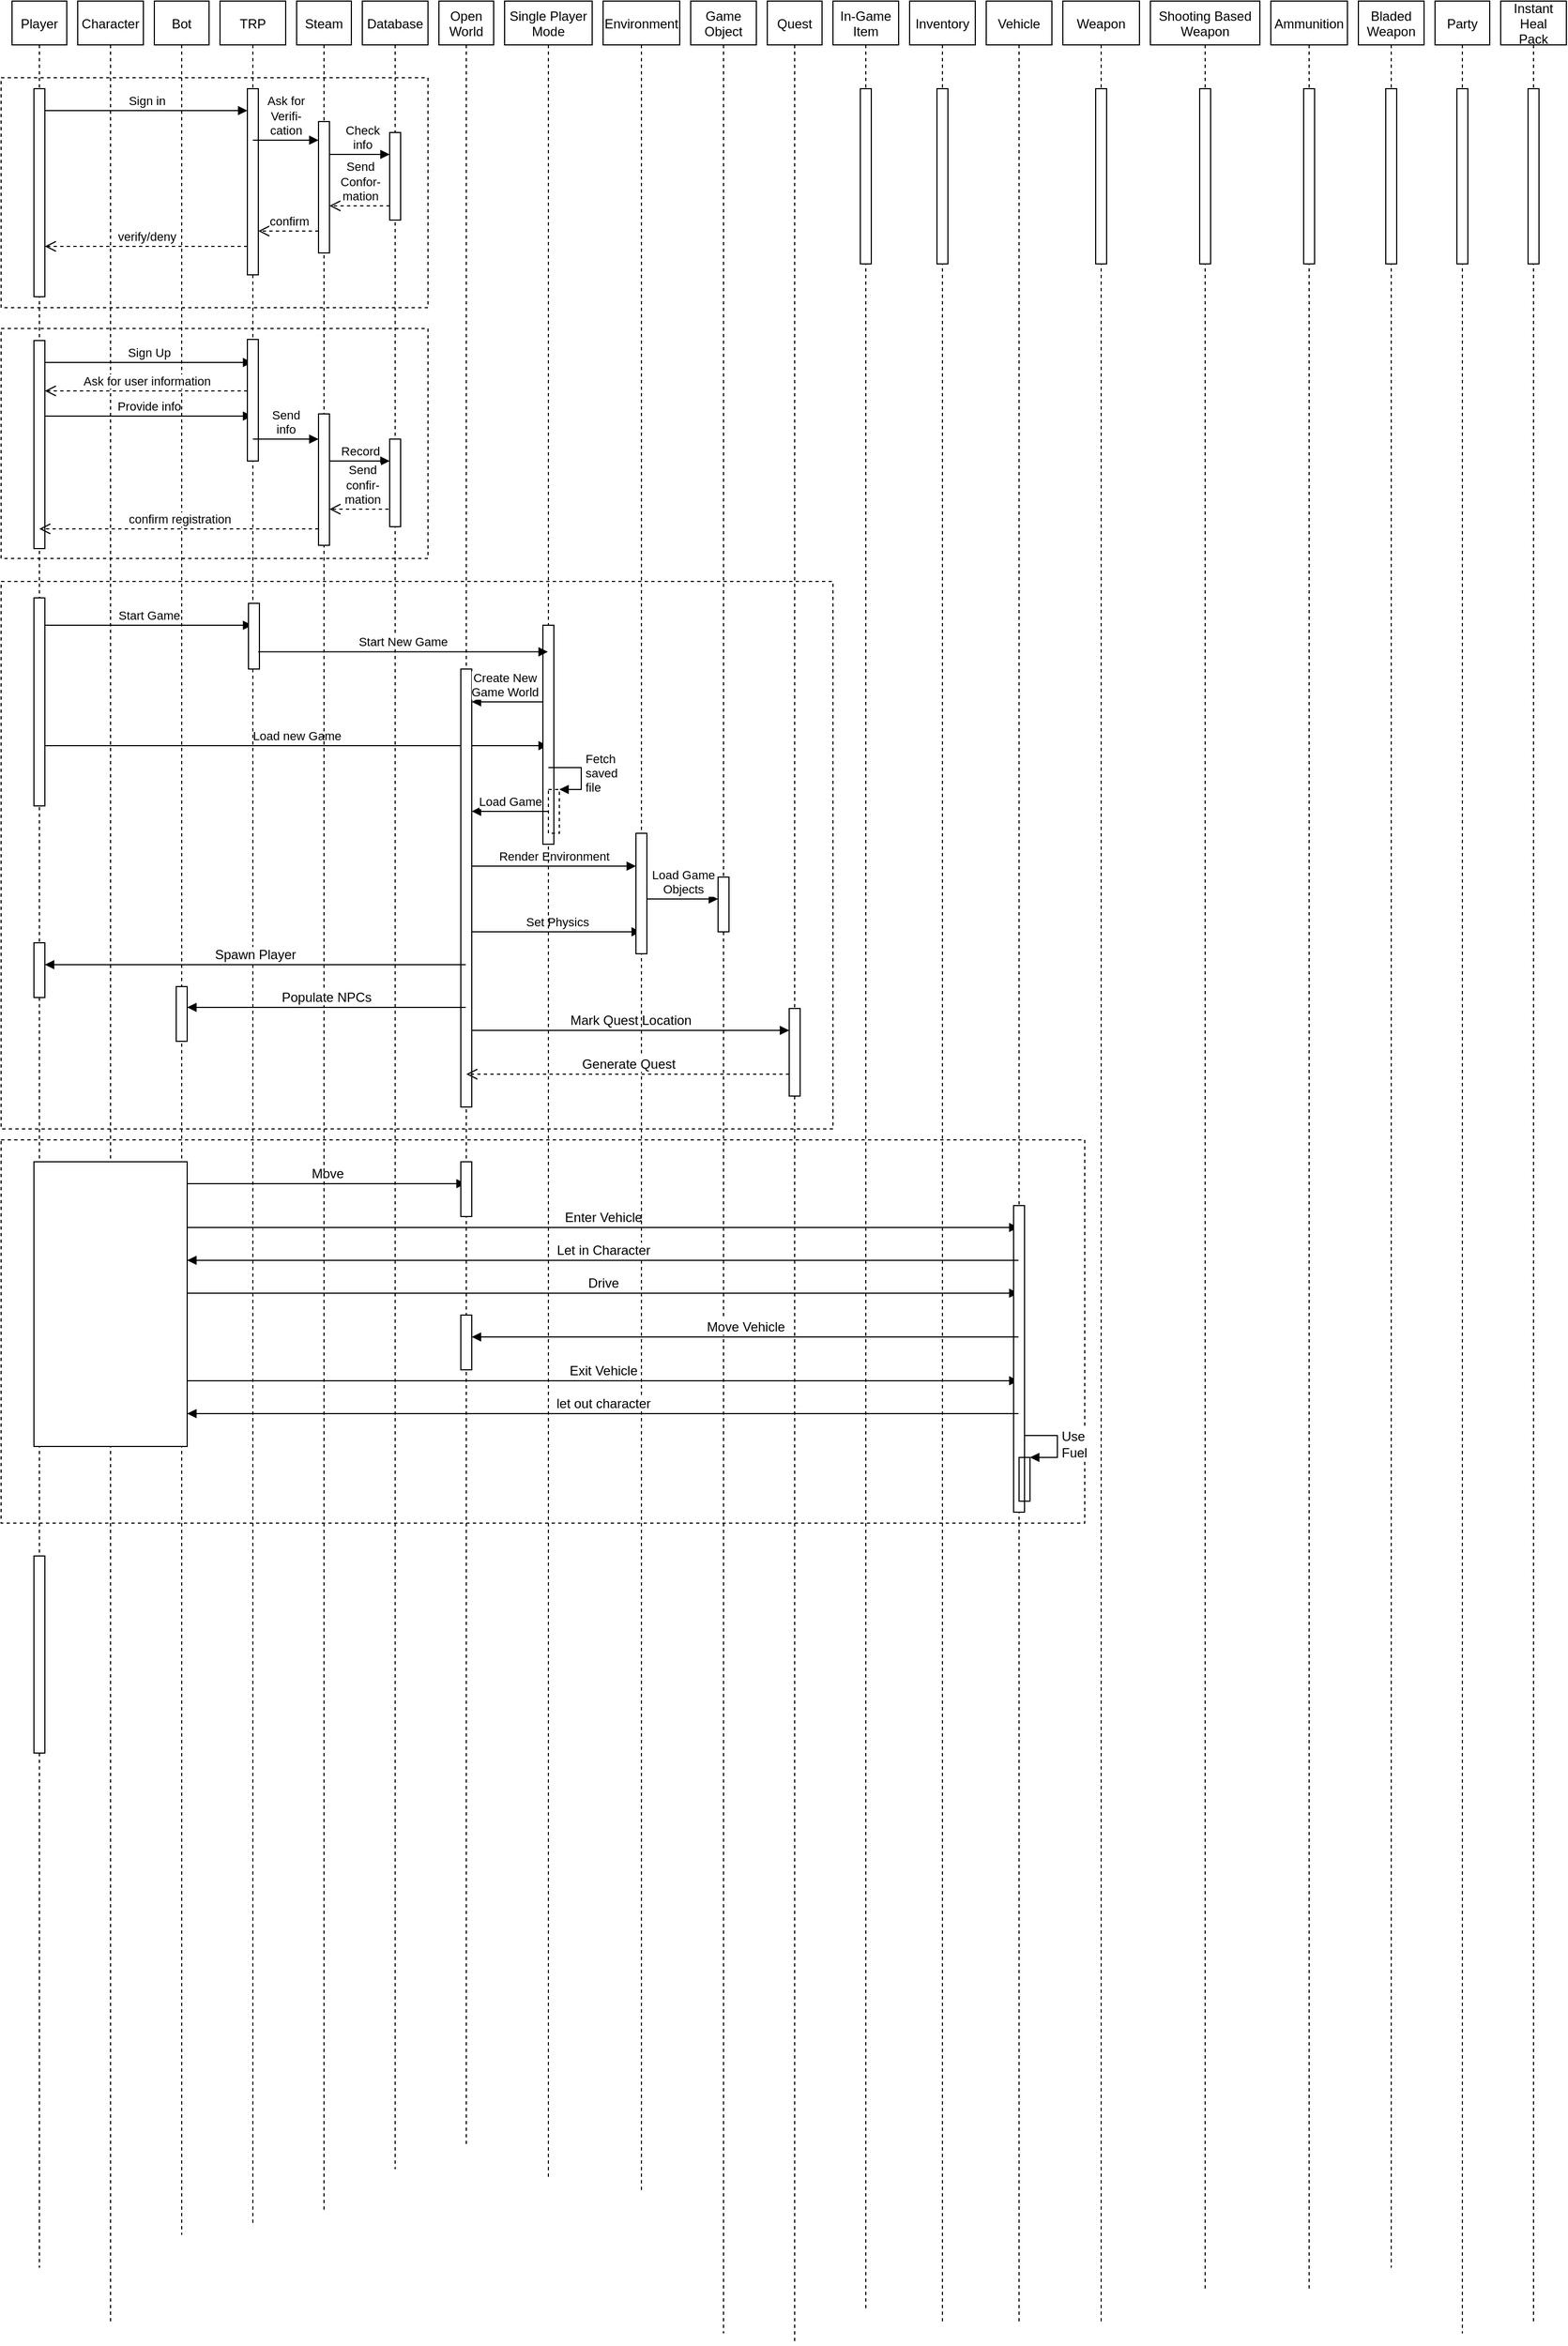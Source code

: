 <mxfile version="17.0.0" type="github">
  <diagram id="kgpKYQtTHZ0yAKxKKP6v" name="Page-1">
    <mxGraphModel dx="683" dy="747" grid="1" gridSize="10" guides="0" tooltips="1" connect="0" arrows="0" fold="1" page="1" pageScale="1" pageWidth="850" pageHeight="1100" math="0" shadow="0">
      <root>
        <mxCell id="0" />
        <mxCell id="1" parent="0" />
        <mxCell id="_rLH7s73-tPlKPjFJsqt-109" value="" style="rounded=0;whiteSpace=wrap;html=1;dashed=1;fontSize=12;fillColor=none;" vertex="1" parent="1">
          <mxGeometry x="110" y="1120" width="990" height="350" as="geometry" />
        </mxCell>
        <mxCell id="_rLH7s73-tPlKPjFJsqt-96" value="" style="rounded=0;whiteSpace=wrap;html=1;dashed=1;fontSize=12;fillColor=none;" vertex="1" parent="1">
          <mxGeometry x="110" y="610" width="760" height="500" as="geometry" />
        </mxCell>
        <mxCell id="_rLH7s73-tPlKPjFJsqt-76" value="" style="rounded=0;whiteSpace=wrap;html=1;fillColor=none;dashed=1;" vertex="1" parent="1">
          <mxGeometry x="110" y="379" width="390" height="210" as="geometry" />
        </mxCell>
        <mxCell id="_rLH7s73-tPlKPjFJsqt-64" value="" style="rounded=0;whiteSpace=wrap;html=1;fillColor=none;dashed=1;" vertex="1" parent="1">
          <mxGeometry x="110" y="150" width="390" height="210" as="geometry" />
        </mxCell>
        <mxCell id="3nuBFxr9cyL0pnOWT2aG-1" value="Player" style="shape=umlLifeline;perimeter=lifelinePerimeter;container=1;collapsible=0;recursiveResize=0;rounded=0;shadow=0;strokeWidth=1;" parent="1" vertex="1">
          <mxGeometry x="120" y="80" width="50" height="2070" as="geometry" />
        </mxCell>
        <mxCell id="3nuBFxr9cyL0pnOWT2aG-2" value="" style="points=[];perimeter=orthogonalPerimeter;rounded=0;shadow=0;strokeWidth=1;" parent="3nuBFxr9cyL0pnOWT2aG-1" vertex="1">
          <mxGeometry x="20" y="80" width="10" height="190" as="geometry" />
        </mxCell>
        <mxCell id="_rLH7s73-tPlKPjFJsqt-55" value="Sign in" style="html=1;verticalAlign=bottom;endArrow=block;rounded=0;" edge="1" parent="3nuBFxr9cyL0pnOWT2aG-1" target="_rLH7s73-tPlKPjFJsqt-50">
          <mxGeometry width="80" relative="1" as="geometry">
            <mxPoint x="30" y="100" as="sourcePoint" />
            <mxPoint x="110" y="100" as="targetPoint" />
          </mxGeometry>
        </mxCell>
        <mxCell id="_rLH7s73-tPlKPjFJsqt-65" value="" style="points=[];perimeter=orthogonalPerimeter;rounded=0;shadow=0;strokeWidth=1;" vertex="1" parent="3nuBFxr9cyL0pnOWT2aG-1">
          <mxGeometry x="20" y="310" width="10" height="190" as="geometry" />
        </mxCell>
        <mxCell id="_rLH7s73-tPlKPjFJsqt-67" value="Sign Up" style="html=1;verticalAlign=bottom;endArrow=block;rounded=0;" edge="1" parent="3nuBFxr9cyL0pnOWT2aG-1" target="_rLH7s73-tPlKPjFJsqt-3">
          <mxGeometry width="80" relative="1" as="geometry">
            <mxPoint x="30" y="330" as="sourcePoint" />
            <mxPoint x="220" y="330" as="targetPoint" />
          </mxGeometry>
        </mxCell>
        <mxCell id="_rLH7s73-tPlKPjFJsqt-69" value="Provide info" style="html=1;verticalAlign=bottom;endArrow=block;rounded=0;" edge="1" parent="3nuBFxr9cyL0pnOWT2aG-1">
          <mxGeometry width="80" relative="1" as="geometry">
            <mxPoint x="30" y="379" as="sourcePoint" />
            <mxPoint x="219.5" y="379" as="targetPoint" />
          </mxGeometry>
        </mxCell>
        <mxCell id="_rLH7s73-tPlKPjFJsqt-77" value="" style="points=[];perimeter=orthogonalPerimeter;rounded=0;shadow=0;strokeWidth=1;" vertex="1" parent="3nuBFxr9cyL0pnOWT2aG-1">
          <mxGeometry x="20" y="545" width="10" height="190" as="geometry" />
        </mxCell>
        <mxCell id="_rLH7s73-tPlKPjFJsqt-79" value="Start Game" style="html=1;verticalAlign=bottom;endArrow=block;rounded=0;" edge="1" parent="3nuBFxr9cyL0pnOWT2aG-1" target="_rLH7s73-tPlKPjFJsqt-3">
          <mxGeometry width="80" relative="1" as="geometry">
            <mxPoint x="30" y="570" as="sourcePoint" />
            <mxPoint x="110" y="570" as="targetPoint" />
          </mxGeometry>
        </mxCell>
        <mxCell id="_rLH7s73-tPlKPjFJsqt-82" value="Load new Game" style="html=1;verticalAlign=bottom;endArrow=block;rounded=0;" edge="1" parent="3nuBFxr9cyL0pnOWT2aG-1" target="_rLH7s73-tPlKPjFJsqt-11">
          <mxGeometry width="80" relative="1" as="geometry">
            <mxPoint x="30" y="680" as="sourcePoint" />
            <mxPoint x="110" y="680" as="targetPoint" />
          </mxGeometry>
        </mxCell>
        <mxCell id="_rLH7s73-tPlKPjFJsqt-110" value="" style="points=[];perimeter=orthogonalPerimeter;rounded=0;shadow=0;strokeWidth=1;" vertex="1" parent="3nuBFxr9cyL0pnOWT2aG-1">
          <mxGeometry x="20" y="1420" width="10" height="180" as="geometry" />
        </mxCell>
        <mxCell id="3nuBFxr9cyL0pnOWT2aG-5" value="Character" style="shape=umlLifeline;perimeter=lifelinePerimeter;container=1;collapsible=0;recursiveResize=0;rounded=0;shadow=0;strokeWidth=1;" parent="1" vertex="1">
          <mxGeometry x="180" y="80" width="60" height="2120" as="geometry" />
        </mxCell>
        <mxCell id="_rLH7s73-tPlKPjFJsqt-1" value="Bot" style="shape=umlLifeline;perimeter=lifelinePerimeter;container=1;collapsible=0;recursiveResize=0;rounded=0;shadow=0;strokeWidth=1;" vertex="1" parent="1">
          <mxGeometry x="250" y="80" width="50" height="2040" as="geometry" />
        </mxCell>
        <mxCell id="_rLH7s73-tPlKPjFJsqt-91" value="" style="points=[];perimeter=orthogonalPerimeter;rounded=0;shadow=0;strokeWidth=1;" vertex="1" parent="_rLH7s73-tPlKPjFJsqt-1">
          <mxGeometry x="20" y="900" width="10" height="50" as="geometry" />
        </mxCell>
        <mxCell id="_rLH7s73-tPlKPjFJsqt-99" value="Move" style="html=1;verticalAlign=bottom;endArrow=block;rounded=0;labelBackgroundColor=#FFFFFF;fontSize=12;" edge="1" parent="_rLH7s73-tPlKPjFJsqt-1" target="_rLH7s73-tPlKPjFJsqt-9">
          <mxGeometry width="80" relative="1" as="geometry">
            <mxPoint x="30" y="1080" as="sourcePoint" />
            <mxPoint x="110" y="1080" as="targetPoint" />
          </mxGeometry>
        </mxCell>
        <mxCell id="_rLH7s73-tPlKPjFJsqt-100" value="Enter Vehicle" style="html=1;verticalAlign=bottom;endArrow=block;rounded=0;labelBackgroundColor=#FFFFFF;fontSize=12;" edge="1" parent="_rLH7s73-tPlKPjFJsqt-1" target="_rLH7s73-tPlKPjFJsqt-25">
          <mxGeometry width="80" relative="1" as="geometry">
            <mxPoint x="30" y="1120" as="sourcePoint" />
            <mxPoint x="110" y="1120" as="targetPoint" />
          </mxGeometry>
        </mxCell>
        <mxCell id="_rLH7s73-tPlKPjFJsqt-102" value="Drive" style="html=1;verticalAlign=bottom;endArrow=block;rounded=0;labelBackgroundColor=#FFFFFF;fontSize=12;" edge="1" parent="_rLH7s73-tPlKPjFJsqt-1">
          <mxGeometry width="80" relative="1" as="geometry">
            <mxPoint x="30" y="1180" as="sourcePoint" />
            <mxPoint x="789.5" y="1180" as="targetPoint" />
          </mxGeometry>
        </mxCell>
        <mxCell id="_rLH7s73-tPlKPjFJsqt-105" value="Exit Vehicle" style="html=1;verticalAlign=bottom;endArrow=block;rounded=0;labelBackgroundColor=#FFFFFF;fontSize=12;" edge="1" parent="_rLH7s73-tPlKPjFJsqt-1" target="_rLH7s73-tPlKPjFJsqt-25">
          <mxGeometry width="80" relative="1" as="geometry">
            <mxPoint x="30" y="1260" as="sourcePoint" />
            <mxPoint x="110" y="1260" as="targetPoint" />
          </mxGeometry>
        </mxCell>
        <mxCell id="_rLH7s73-tPlKPjFJsqt-3" value="TRP" style="shape=umlLifeline;perimeter=lifelinePerimeter;container=1;collapsible=0;recursiveResize=0;rounded=0;shadow=0;strokeWidth=1;" vertex="1" parent="1">
          <mxGeometry x="310" y="80" width="60" height="2030" as="geometry" />
        </mxCell>
        <mxCell id="_rLH7s73-tPlKPjFJsqt-50" value="" style="points=[];perimeter=orthogonalPerimeter;rounded=0;shadow=0;strokeWidth=1;" vertex="1" parent="_rLH7s73-tPlKPjFJsqt-3">
          <mxGeometry x="25" y="80" width="10" height="170" as="geometry" />
        </mxCell>
        <mxCell id="_rLH7s73-tPlKPjFJsqt-56" value="&lt;div&gt;Ask for &lt;br&gt;&lt;/div&gt;&lt;div&gt;Verifi-&lt;/div&gt;&lt;div&gt;cation&lt;br&gt;&lt;/div&gt;" style="html=1;verticalAlign=bottom;endArrow=block;rounded=0;" edge="1" parent="_rLH7s73-tPlKPjFJsqt-3" target="_rLH7s73-tPlKPjFJsqt-51">
          <mxGeometry width="80" relative="1" as="geometry">
            <mxPoint x="30" y="127" as="sourcePoint" />
            <mxPoint x="94.5" y="127" as="targetPoint" />
          </mxGeometry>
        </mxCell>
        <mxCell id="_rLH7s73-tPlKPjFJsqt-61" value="confirm" style="html=1;verticalAlign=bottom;endArrow=open;dashed=1;endSize=8;rounded=0;" edge="1" parent="_rLH7s73-tPlKPjFJsqt-3" target="_rLH7s73-tPlKPjFJsqt-50">
          <mxGeometry relative="1" as="geometry">
            <mxPoint x="90" y="210" as="sourcePoint" />
            <mxPoint x="40" y="210" as="targetPoint" />
          </mxGeometry>
        </mxCell>
        <mxCell id="_rLH7s73-tPlKPjFJsqt-66" value="" style="points=[];perimeter=orthogonalPerimeter;rounded=0;shadow=0;strokeWidth=1;" vertex="1" parent="_rLH7s73-tPlKPjFJsqt-3">
          <mxGeometry x="25" y="309" width="10" height="111" as="geometry" />
        </mxCell>
        <mxCell id="_rLH7s73-tPlKPjFJsqt-71" value="&lt;div&gt;Send&lt;/div&gt;&lt;div&gt;info&lt;/div&gt;" style="html=1;verticalAlign=bottom;endArrow=block;rounded=0;" edge="1" parent="_rLH7s73-tPlKPjFJsqt-3" target="_rLH7s73-tPlKPjFJsqt-70">
          <mxGeometry width="80" relative="1" as="geometry">
            <mxPoint x="30" y="400" as="sourcePoint" />
            <mxPoint x="110" y="400" as="targetPoint" />
          </mxGeometry>
        </mxCell>
        <mxCell id="_rLH7s73-tPlKPjFJsqt-75" value="confirm registration" style="html=1;verticalAlign=bottom;endArrow=open;dashed=1;endSize=8;rounded=0;" edge="1" parent="_rLH7s73-tPlKPjFJsqt-3">
          <mxGeometry relative="1" as="geometry">
            <mxPoint x="90" y="482" as="sourcePoint" />
            <mxPoint x="-165.071" y="482" as="targetPoint" />
          </mxGeometry>
        </mxCell>
        <mxCell id="_rLH7s73-tPlKPjFJsqt-78" value="" style="points=[];perimeter=orthogonalPerimeter;rounded=0;shadow=0;strokeWidth=1;" vertex="1" parent="_rLH7s73-tPlKPjFJsqt-3">
          <mxGeometry x="26" y="550" width="10" height="60" as="geometry" />
        </mxCell>
        <mxCell id="_rLH7s73-tPlKPjFJsqt-5" value="Steam" style="shape=umlLifeline;perimeter=lifelinePerimeter;container=1;collapsible=0;recursiveResize=0;rounded=0;shadow=0;strokeWidth=1;" vertex="1" parent="1">
          <mxGeometry x="380" y="80" width="50" height="2020" as="geometry" />
        </mxCell>
        <mxCell id="_rLH7s73-tPlKPjFJsqt-51" value="" style="points=[];perimeter=orthogonalPerimeter;rounded=0;shadow=0;strokeWidth=1;" vertex="1" parent="_rLH7s73-tPlKPjFJsqt-5">
          <mxGeometry x="20" y="110" width="10" height="120" as="geometry" />
        </mxCell>
        <mxCell id="_rLH7s73-tPlKPjFJsqt-58" value="&lt;div&gt;Check &lt;br&gt;&lt;/div&gt;&lt;div&gt;info&lt;/div&gt;" style="html=1;verticalAlign=bottom;endArrow=block;rounded=0;" edge="1" parent="_rLH7s73-tPlKPjFJsqt-5">
          <mxGeometry x="0.091" width="80" relative="1" as="geometry">
            <mxPoint x="30" y="140" as="sourcePoint" />
            <mxPoint x="85" y="140" as="targetPoint" />
            <mxPoint as="offset" />
          </mxGeometry>
        </mxCell>
        <mxCell id="_rLH7s73-tPlKPjFJsqt-60" value="&lt;div&gt;Send&lt;/div&gt;&lt;div&gt;Confor-&lt;/div&gt;&lt;div&gt;mation&lt;/div&gt;" style="html=1;verticalAlign=bottom;endArrow=open;dashed=1;endSize=8;rounded=0;" edge="1" parent="_rLH7s73-tPlKPjFJsqt-5">
          <mxGeometry relative="1" as="geometry">
            <mxPoint x="85" y="187" as="sourcePoint" />
            <mxPoint x="30" y="187" as="targetPoint" />
          </mxGeometry>
        </mxCell>
        <mxCell id="_rLH7s73-tPlKPjFJsqt-70" value="" style="points=[];perimeter=orthogonalPerimeter;rounded=0;shadow=0;strokeWidth=1;" vertex="1" parent="_rLH7s73-tPlKPjFJsqt-5">
          <mxGeometry x="20" y="377" width="10" height="120" as="geometry" />
        </mxCell>
        <mxCell id="_rLH7s73-tPlKPjFJsqt-73" value="Record" style="html=1;verticalAlign=bottom;endArrow=block;rounded=0;" edge="1" parent="_rLH7s73-tPlKPjFJsqt-5" target="_rLH7s73-tPlKPjFJsqt-72">
          <mxGeometry width="80" relative="1" as="geometry">
            <mxPoint x="30" y="420" as="sourcePoint" />
            <mxPoint x="110" y="420" as="targetPoint" />
          </mxGeometry>
        </mxCell>
        <mxCell id="_rLH7s73-tPlKPjFJsqt-74" value="&lt;div&gt;Send &lt;br&gt;&lt;/div&gt;&lt;div&gt;confir-&lt;/div&gt;&lt;div&gt;mation&lt;/div&gt;" style="html=1;verticalAlign=bottom;endArrow=open;dashed=1;endSize=8;rounded=0;" edge="1" parent="_rLH7s73-tPlKPjFJsqt-5">
          <mxGeometry relative="1" as="geometry">
            <mxPoint x="90" y="464" as="sourcePoint" />
            <mxPoint x="30" y="464" as="targetPoint" />
          </mxGeometry>
        </mxCell>
        <mxCell id="_rLH7s73-tPlKPjFJsqt-7" value="Database" style="shape=umlLifeline;perimeter=lifelinePerimeter;container=1;collapsible=0;recursiveResize=0;rounded=0;shadow=0;strokeWidth=1;" vertex="1" parent="1">
          <mxGeometry x="440" y="80" width="60" height="1980" as="geometry" />
        </mxCell>
        <mxCell id="_rLH7s73-tPlKPjFJsqt-52" value="" style="points=[];perimeter=orthogonalPerimeter;rounded=0;shadow=0;strokeWidth=1;" vertex="1" parent="_rLH7s73-tPlKPjFJsqt-7">
          <mxGeometry x="25" y="120" width="10" height="80" as="geometry" />
        </mxCell>
        <mxCell id="_rLH7s73-tPlKPjFJsqt-72" value="" style="points=[];perimeter=orthogonalPerimeter;rounded=0;shadow=0;strokeWidth=1;" vertex="1" parent="_rLH7s73-tPlKPjFJsqt-7">
          <mxGeometry x="25" y="400" width="10" height="80" as="geometry" />
        </mxCell>
        <mxCell id="_rLH7s73-tPlKPjFJsqt-9" value="Open&#xa;World" style="shape=umlLifeline;perimeter=lifelinePerimeter;container=1;collapsible=0;recursiveResize=0;rounded=0;shadow=0;strokeWidth=1;" vertex="1" parent="1">
          <mxGeometry x="510" y="80" width="50" height="1960" as="geometry" />
        </mxCell>
        <mxCell id="_rLH7s73-tPlKPjFJsqt-10" value="" style="points=[];perimeter=orthogonalPerimeter;rounded=0;shadow=0;strokeWidth=1;" vertex="1" parent="_rLH7s73-tPlKPjFJsqt-9">
          <mxGeometry x="20" y="610" width="10" height="400" as="geometry" />
        </mxCell>
        <mxCell id="_rLH7s73-tPlKPjFJsqt-86" value="&lt;span style=&quot;background-color: rgb(255 , 255 , 255)&quot;&gt;Render Environment&lt;/span&gt;" style="html=1;verticalAlign=bottom;endArrow=block;rounded=0;" edge="1" parent="_rLH7s73-tPlKPjFJsqt-9" target="_rLH7s73-tPlKPjFJsqt-14">
          <mxGeometry width="80" relative="1" as="geometry">
            <mxPoint x="30" y="790" as="sourcePoint" />
            <mxPoint x="170" y="790" as="targetPoint" />
          </mxGeometry>
        </mxCell>
        <mxCell id="_rLH7s73-tPlKPjFJsqt-88" value="Set Physics" style="html=1;verticalAlign=bottom;endArrow=block;rounded=0;labelBackgroundColor=#FFFFFF;" edge="1" parent="_rLH7s73-tPlKPjFJsqt-9" target="_rLH7s73-tPlKPjFJsqt-13">
          <mxGeometry width="80" relative="1" as="geometry">
            <mxPoint x="30" y="850" as="sourcePoint" />
            <mxPoint x="110" y="850" as="targetPoint" />
          </mxGeometry>
        </mxCell>
        <mxCell id="_rLH7s73-tPlKPjFJsqt-93" value="Mark Quest Location" style="html=1;verticalAlign=bottom;endArrow=block;rounded=0;labelBackgroundColor=#FFFFFF;fontSize=12;" edge="1" parent="_rLH7s73-tPlKPjFJsqt-9" target="_rLH7s73-tPlKPjFJsqt-18">
          <mxGeometry width="80" relative="1" as="geometry">
            <mxPoint x="30" y="940" as="sourcePoint" />
            <mxPoint x="110" y="940" as="targetPoint" />
          </mxGeometry>
        </mxCell>
        <mxCell id="_rLH7s73-tPlKPjFJsqt-98" value="" style="points=[];perimeter=orthogonalPerimeter;rounded=0;shadow=0;strokeWidth=1;" vertex="1" parent="_rLH7s73-tPlKPjFJsqt-9">
          <mxGeometry x="20" y="1060" width="10" height="50" as="geometry" />
        </mxCell>
        <mxCell id="_rLH7s73-tPlKPjFJsqt-103" value="" style="points=[];perimeter=orthogonalPerimeter;rounded=0;shadow=0;strokeWidth=1;" vertex="1" parent="_rLH7s73-tPlKPjFJsqt-9">
          <mxGeometry x="20" y="1200" width="10" height="50" as="geometry" />
        </mxCell>
        <mxCell id="_rLH7s73-tPlKPjFJsqt-11" value="Single Player&#xa;Mode" style="shape=umlLifeline;perimeter=lifelinePerimeter;container=1;collapsible=0;recursiveResize=0;rounded=0;shadow=0;strokeWidth=1;" vertex="1" parent="1">
          <mxGeometry x="570" y="80" width="80" height="1990" as="geometry" />
        </mxCell>
        <mxCell id="_rLH7s73-tPlKPjFJsqt-12" value="" style="points=[];perimeter=orthogonalPerimeter;rounded=0;shadow=0;strokeWidth=1;" vertex="1" parent="_rLH7s73-tPlKPjFJsqt-11">
          <mxGeometry x="35" y="570" width="10" height="200" as="geometry" />
        </mxCell>
        <mxCell id="_rLH7s73-tPlKPjFJsqt-81" value="&lt;div&gt;Create New&lt;/div&gt;&lt;div&gt;Game World&lt;br&gt;&lt;/div&gt;" style="html=1;verticalAlign=bottom;endArrow=block;rounded=0;" edge="1" parent="_rLH7s73-tPlKPjFJsqt-11" source="_rLH7s73-tPlKPjFJsqt-12">
          <mxGeometry x="0.077" width="80" relative="1" as="geometry">
            <mxPoint x="50" y="640" as="sourcePoint" />
            <mxPoint x="-30" y="640" as="targetPoint" />
            <mxPoint as="offset" />
          </mxGeometry>
        </mxCell>
        <mxCell id="_rLH7s73-tPlKPjFJsqt-83" value="" style="html=1;points=[];perimeter=orthogonalPerimeter;dashed=1;fillColor=none;" vertex="1" parent="_rLH7s73-tPlKPjFJsqt-11">
          <mxGeometry x="40" y="720" width="10" height="40" as="geometry" />
        </mxCell>
        <mxCell id="_rLH7s73-tPlKPjFJsqt-84" value="&lt;div&gt;Fetch &lt;br&gt;&lt;/div&gt;&lt;div&gt;saved &lt;br&gt;&lt;/div&gt;&lt;div&gt;file&lt;/div&gt;" style="edgeStyle=orthogonalEdgeStyle;html=1;align=left;spacingLeft=2;endArrow=block;rounded=0;entryX=1;entryY=0;" edge="1" target="_rLH7s73-tPlKPjFJsqt-83" parent="_rLH7s73-tPlKPjFJsqt-11">
          <mxGeometry relative="1" as="geometry">
            <mxPoint x="40" y="700" as="sourcePoint" />
            <Array as="points">
              <mxPoint x="70" y="700" />
            </Array>
          </mxGeometry>
        </mxCell>
        <mxCell id="_rLH7s73-tPlKPjFJsqt-85" value="Load Game" style="html=1;verticalAlign=bottom;endArrow=block;rounded=0;entryX=0;entryY=0.499;entryDx=0;entryDy=0;entryPerimeter=0;exitX=0;exitY=0.499;exitDx=0;exitDy=0;exitPerimeter=0;" edge="1" parent="_rLH7s73-tPlKPjFJsqt-11" source="_rLH7s73-tPlKPjFJsqt-83">
          <mxGeometry width="80" relative="1" as="geometry">
            <mxPoint x="30" y="740" as="sourcePoint" />
            <mxPoint x="-30" y="740" as="targetPoint" />
          </mxGeometry>
        </mxCell>
        <mxCell id="_rLH7s73-tPlKPjFJsqt-13" value="Environment" style="shape=umlLifeline;perimeter=lifelinePerimeter;container=1;collapsible=0;recursiveResize=0;rounded=0;shadow=0;strokeWidth=1;" vertex="1" parent="1">
          <mxGeometry x="660" y="80" width="70" height="2000" as="geometry" />
        </mxCell>
        <mxCell id="_rLH7s73-tPlKPjFJsqt-14" value="" style="points=[];perimeter=orthogonalPerimeter;rounded=0;shadow=0;strokeWidth=1;" vertex="1" parent="_rLH7s73-tPlKPjFJsqt-13">
          <mxGeometry x="30" y="760" width="10" height="110" as="geometry" />
        </mxCell>
        <mxCell id="_rLH7s73-tPlKPjFJsqt-87" value="&lt;div&gt;Load Game&lt;/div&gt;&lt;div&gt;Objects&lt;br&gt;&lt;/div&gt;" style="html=1;verticalAlign=bottom;endArrow=block;rounded=0;labelBackgroundColor=#FFFFFF;" edge="1" parent="_rLH7s73-tPlKPjFJsqt-13" target="_rLH7s73-tPlKPjFJsqt-16">
          <mxGeometry width="80" relative="1" as="geometry">
            <mxPoint x="40" y="820" as="sourcePoint" />
            <mxPoint x="120" y="820" as="targetPoint" />
          </mxGeometry>
        </mxCell>
        <mxCell id="_rLH7s73-tPlKPjFJsqt-15" value="Game&#xa;Object" style="shape=umlLifeline;perimeter=lifelinePerimeter;container=1;collapsible=0;recursiveResize=0;rounded=0;shadow=0;strokeWidth=1;" vertex="1" parent="1">
          <mxGeometry x="740" y="80" width="60" height="2130" as="geometry" />
        </mxCell>
        <mxCell id="_rLH7s73-tPlKPjFJsqt-16" value="" style="points=[];perimeter=orthogonalPerimeter;rounded=0;shadow=0;strokeWidth=1;" vertex="1" parent="_rLH7s73-tPlKPjFJsqt-15">
          <mxGeometry x="25" y="800" width="10" height="50" as="geometry" />
        </mxCell>
        <mxCell id="_rLH7s73-tPlKPjFJsqt-17" value="Quest" style="shape=umlLifeline;perimeter=lifelinePerimeter;container=1;collapsible=0;recursiveResize=0;rounded=0;shadow=0;strokeWidth=1;" vertex="1" parent="1">
          <mxGeometry x="810" y="80" width="50" height="2140" as="geometry" />
        </mxCell>
        <mxCell id="_rLH7s73-tPlKPjFJsqt-19" value="In-Game&#xa;Item" style="shape=umlLifeline;perimeter=lifelinePerimeter;container=1;collapsible=0;recursiveResize=0;rounded=0;shadow=0;strokeWidth=1;" vertex="1" parent="1">
          <mxGeometry x="870" y="80" width="60" height="2110" as="geometry" />
        </mxCell>
        <mxCell id="_rLH7s73-tPlKPjFJsqt-20" value="" style="points=[];perimeter=orthogonalPerimeter;rounded=0;shadow=0;strokeWidth=1;" vertex="1" parent="_rLH7s73-tPlKPjFJsqt-19">
          <mxGeometry x="25" y="80" width="10" height="160" as="geometry" />
        </mxCell>
        <mxCell id="_rLH7s73-tPlKPjFJsqt-21" value="Weapon" style="shape=umlLifeline;perimeter=lifelinePerimeter;container=1;collapsible=0;recursiveResize=0;rounded=0;shadow=0;strokeWidth=1;" vertex="1" parent="1">
          <mxGeometry x="1080" y="80" width="70" height="2120" as="geometry" />
        </mxCell>
        <mxCell id="_rLH7s73-tPlKPjFJsqt-22" value="" style="points=[];perimeter=orthogonalPerimeter;rounded=0;shadow=0;strokeWidth=1;" vertex="1" parent="_rLH7s73-tPlKPjFJsqt-21">
          <mxGeometry x="30" y="80" width="10" height="160" as="geometry" />
        </mxCell>
        <mxCell id="_rLH7s73-tPlKPjFJsqt-23" value="Inventory" style="shape=umlLifeline;perimeter=lifelinePerimeter;container=1;collapsible=0;recursiveResize=0;rounded=0;shadow=0;strokeWidth=1;" vertex="1" parent="1">
          <mxGeometry x="940" y="80" width="60" height="2120" as="geometry" />
        </mxCell>
        <mxCell id="_rLH7s73-tPlKPjFJsqt-24" value="" style="points=[];perimeter=orthogonalPerimeter;rounded=0;shadow=0;strokeWidth=1;" vertex="1" parent="_rLH7s73-tPlKPjFJsqt-23">
          <mxGeometry x="25" y="80" width="10" height="160" as="geometry" />
        </mxCell>
        <mxCell id="_rLH7s73-tPlKPjFJsqt-25" value="Vehicle" style="shape=umlLifeline;perimeter=lifelinePerimeter;container=1;collapsible=0;recursiveResize=0;rounded=0;shadow=0;strokeWidth=1;" vertex="1" parent="1">
          <mxGeometry x="1010" y="80" width="60" height="2120" as="geometry" />
        </mxCell>
        <mxCell id="_rLH7s73-tPlKPjFJsqt-26" value="" style="points=[];perimeter=orthogonalPerimeter;rounded=0;shadow=0;strokeWidth=1;" vertex="1" parent="_rLH7s73-tPlKPjFJsqt-25">
          <mxGeometry x="25" y="1100" width="10" height="280" as="geometry" />
        </mxCell>
        <mxCell id="_rLH7s73-tPlKPjFJsqt-107" value="" style="html=1;points=[];perimeter=orthogonalPerimeter;fontSize=12;fillColor=none;" vertex="1" parent="_rLH7s73-tPlKPjFJsqt-25">
          <mxGeometry x="30" y="1330" width="10" height="40" as="geometry" />
        </mxCell>
        <mxCell id="_rLH7s73-tPlKPjFJsqt-108" value="&lt;div&gt;Use&lt;/div&gt;&lt;div&gt;Fuel&lt;br&gt;&lt;/div&gt;" style="edgeStyle=orthogonalEdgeStyle;html=1;align=left;spacingLeft=2;endArrow=block;rounded=0;entryX=1;entryY=0;labelBackgroundColor=#FFFFFF;fontSize=12;" edge="1" target="_rLH7s73-tPlKPjFJsqt-107" parent="_rLH7s73-tPlKPjFJsqt-25">
          <mxGeometry relative="1" as="geometry">
            <mxPoint x="35" y="1310" as="sourcePoint" />
            <Array as="points">
              <mxPoint x="65" y="1310" />
            </Array>
          </mxGeometry>
        </mxCell>
        <mxCell id="_rLH7s73-tPlKPjFJsqt-27" value="Shooting Based&#xa;Weapon" style="shape=umlLifeline;perimeter=lifelinePerimeter;container=1;collapsible=0;recursiveResize=0;rounded=0;shadow=0;strokeWidth=1;" vertex="1" parent="1">
          <mxGeometry x="1160" y="80" width="100" height="2090" as="geometry" />
        </mxCell>
        <mxCell id="_rLH7s73-tPlKPjFJsqt-28" value="" style="points=[];perimeter=orthogonalPerimeter;rounded=0;shadow=0;strokeWidth=1;" vertex="1" parent="_rLH7s73-tPlKPjFJsqt-27">
          <mxGeometry x="45" y="80" width="10" height="160" as="geometry" />
        </mxCell>
        <mxCell id="_rLH7s73-tPlKPjFJsqt-29" value="Ammunition" style="shape=umlLifeline;perimeter=lifelinePerimeter;container=1;collapsible=0;recursiveResize=0;rounded=0;shadow=0;strokeWidth=1;" vertex="1" parent="1">
          <mxGeometry x="1270" y="80" width="70" height="2090" as="geometry" />
        </mxCell>
        <mxCell id="_rLH7s73-tPlKPjFJsqt-30" value="" style="points=[];perimeter=orthogonalPerimeter;rounded=0;shadow=0;strokeWidth=1;" vertex="1" parent="_rLH7s73-tPlKPjFJsqt-29">
          <mxGeometry x="30" y="80" width="10" height="160" as="geometry" />
        </mxCell>
        <mxCell id="_rLH7s73-tPlKPjFJsqt-31" value="Bladed&#xa;Weapon" style="shape=umlLifeline;perimeter=lifelinePerimeter;container=1;collapsible=0;recursiveResize=0;rounded=0;shadow=0;strokeWidth=1;" vertex="1" parent="1">
          <mxGeometry x="1350" y="80" width="60" height="2070" as="geometry" />
        </mxCell>
        <mxCell id="_rLH7s73-tPlKPjFJsqt-32" value="" style="points=[];perimeter=orthogonalPerimeter;rounded=0;shadow=0;strokeWidth=1;" vertex="1" parent="_rLH7s73-tPlKPjFJsqt-31">
          <mxGeometry x="25" y="80" width="10" height="160" as="geometry" />
        </mxCell>
        <mxCell id="_rLH7s73-tPlKPjFJsqt-33" value="&#xa;Instant&#xa;Heal&#xa;Pack&#xa;" style="shape=umlLifeline;perimeter=lifelinePerimeter;container=1;collapsible=0;recursiveResize=0;rounded=0;shadow=0;strokeWidth=1;" vertex="1" parent="1">
          <mxGeometry x="1480" y="80" width="60" height="2120" as="geometry" />
        </mxCell>
        <mxCell id="_rLH7s73-tPlKPjFJsqt-34" value="" style="points=[];perimeter=orthogonalPerimeter;rounded=0;shadow=0;strokeWidth=1;" vertex="1" parent="_rLH7s73-tPlKPjFJsqt-33">
          <mxGeometry x="25" y="80" width="10" height="160" as="geometry" />
        </mxCell>
        <mxCell id="_rLH7s73-tPlKPjFJsqt-35" value="Party" style="shape=umlLifeline;perimeter=lifelinePerimeter;container=1;collapsible=0;recursiveResize=0;rounded=0;shadow=0;strokeWidth=1;" vertex="1" parent="1">
          <mxGeometry x="1420" y="80" width="50" height="2130" as="geometry" />
        </mxCell>
        <mxCell id="_rLH7s73-tPlKPjFJsqt-36" value="" style="points=[];perimeter=orthogonalPerimeter;rounded=0;shadow=0;strokeWidth=1;" vertex="1" parent="_rLH7s73-tPlKPjFJsqt-35">
          <mxGeometry x="20" y="80" width="10" height="160" as="geometry" />
        </mxCell>
        <mxCell id="_rLH7s73-tPlKPjFJsqt-62" value="verify/deny" style="html=1;verticalAlign=bottom;endArrow=open;dashed=1;endSize=8;rounded=0;" edge="1" parent="1">
          <mxGeometry relative="1" as="geometry">
            <mxPoint x="335" y="304.0" as="sourcePoint" />
            <mxPoint x="150" y="304.0" as="targetPoint" />
          </mxGeometry>
        </mxCell>
        <mxCell id="_rLH7s73-tPlKPjFJsqt-68" value="Ask for user information" style="html=1;verticalAlign=bottom;endArrow=open;dashed=1;endSize=8;rounded=0;" edge="1" parent="1">
          <mxGeometry relative="1" as="geometry">
            <mxPoint x="335" y="436" as="sourcePoint" />
            <mxPoint x="150" y="436" as="targetPoint" />
          </mxGeometry>
        </mxCell>
        <mxCell id="_rLH7s73-tPlKPjFJsqt-80" value="Start New Game" style="html=1;verticalAlign=bottom;endArrow=block;rounded=0;exitX=0.891;exitY=0.738;exitDx=0;exitDy=0;exitPerimeter=0;" edge="1" parent="1" source="_rLH7s73-tPlKPjFJsqt-78" target="_rLH7s73-tPlKPjFJsqt-11">
          <mxGeometry width="80" relative="1" as="geometry">
            <mxPoint x="350" y="670" as="sourcePoint" />
            <mxPoint x="430" y="670" as="targetPoint" />
          </mxGeometry>
        </mxCell>
        <mxCell id="_rLH7s73-tPlKPjFJsqt-89" value="" style="points=[];perimeter=orthogonalPerimeter;rounded=0;shadow=0;strokeWidth=1;" vertex="1" parent="1">
          <mxGeometry x="140" y="940" width="10" height="50" as="geometry" />
        </mxCell>
        <mxCell id="_rLH7s73-tPlKPjFJsqt-90" value="&lt;font style=&quot;font-size: 12px&quot;&gt;Spawn Player&lt;/font&gt;" style="html=1;verticalAlign=bottom;endArrow=block;rounded=0;labelBackgroundColor=#FFFFFF;" edge="1" parent="1" source="_rLH7s73-tPlKPjFJsqt-9">
          <mxGeometry width="80" relative="1" as="geometry">
            <mxPoint x="230" y="960" as="sourcePoint" />
            <mxPoint x="150" y="960" as="targetPoint" />
          </mxGeometry>
        </mxCell>
        <mxCell id="_rLH7s73-tPlKPjFJsqt-92" value="Populate NPCs" style="html=1;verticalAlign=bottom;endArrow=block;rounded=0;labelBackgroundColor=#FFFFFF;fontSize=12;" edge="1" parent="1">
          <mxGeometry width="80" relative="1" as="geometry">
            <mxPoint x="534.5" y="999" as="sourcePoint" />
            <mxPoint x="280" y="999" as="targetPoint" />
          </mxGeometry>
        </mxCell>
        <mxCell id="_rLH7s73-tPlKPjFJsqt-18" value="" style="points=[];perimeter=orthogonalPerimeter;rounded=0;shadow=0;strokeWidth=1;" vertex="1" parent="1">
          <mxGeometry x="830" y="1000" width="10" height="80" as="geometry" />
        </mxCell>
        <mxCell id="_rLH7s73-tPlKPjFJsqt-94" value="Generate Quest" style="html=1;verticalAlign=bottom;endArrow=open;dashed=1;endSize=8;rounded=0;labelBackgroundColor=#FFFFFF;fontSize=12;" edge="1" parent="1" target="_rLH7s73-tPlKPjFJsqt-9">
          <mxGeometry relative="1" as="geometry">
            <mxPoint x="830" y="1060" as="sourcePoint" />
            <mxPoint x="750" y="1060" as="targetPoint" />
          </mxGeometry>
        </mxCell>
        <mxCell id="_rLH7s73-tPlKPjFJsqt-97" value="" style="points=[];perimeter=orthogonalPerimeter;rounded=0;shadow=0;strokeWidth=1;" vertex="1" parent="1">
          <mxGeometry x="140" y="1140" width="140" height="260" as="geometry" />
        </mxCell>
        <mxCell id="_rLH7s73-tPlKPjFJsqt-101" value="Let in Character" style="html=1;verticalAlign=bottom;endArrow=block;rounded=0;labelBackgroundColor=#FFFFFF;fontSize=12;" edge="1" parent="1" source="_rLH7s73-tPlKPjFJsqt-25">
          <mxGeometry width="80" relative="1" as="geometry">
            <mxPoint x="360" y="1230" as="sourcePoint" />
            <mxPoint x="280" y="1230" as="targetPoint" />
          </mxGeometry>
        </mxCell>
        <mxCell id="_rLH7s73-tPlKPjFJsqt-104" value="Move Vehicle" style="html=1;verticalAlign=bottom;endArrow=block;rounded=0;labelBackgroundColor=#FFFFFF;fontSize=12;" edge="1" parent="1" source="_rLH7s73-tPlKPjFJsqt-25">
          <mxGeometry width="80" relative="1" as="geometry">
            <mxPoint x="620" y="1300" as="sourcePoint" />
            <mxPoint x="540" y="1300" as="targetPoint" />
          </mxGeometry>
        </mxCell>
        <mxCell id="_rLH7s73-tPlKPjFJsqt-106" value="let out character" style="html=1;verticalAlign=bottom;endArrow=block;rounded=0;labelBackgroundColor=#FFFFFF;fontSize=12;" edge="1" parent="1" source="_rLH7s73-tPlKPjFJsqt-25">
          <mxGeometry width="80" relative="1" as="geometry">
            <mxPoint x="360" y="1370" as="sourcePoint" />
            <mxPoint x="280" y="1370" as="targetPoint" />
          </mxGeometry>
        </mxCell>
      </root>
    </mxGraphModel>
  </diagram>
</mxfile>
